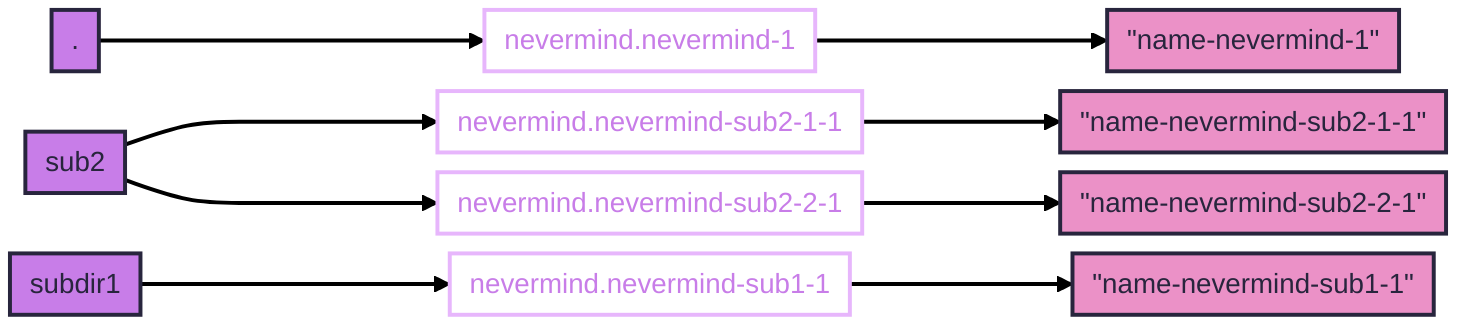 ---
config:
  theme: redux
  flowchart:
    diagramPadding: 5
    padding: 5
    nodeSpacing: 10
    wrappingWidth: 700
---
flowchart LR
  classDef tf-path fill:#c87de8
  classDef tf-resource stroke:#e7b6fc,color:#c87de8,text-align:left
  classDef tf-int-mod fill:#e7b6fc,text-align:left
  classDef tf-ext-mod fill:#7da8e8,text-align:left
  classDef tf-name fill:#eb91c7
  p_root["."]:::tf-path
  p_root ----> r_root__nevermind1["nevermind.nevermind-1"]:::tf-resource
  r_root__nevermind1 ---> n_root__nevermind1_n["#34;name-nevermind-1#34;"]:::tf-name
  p_sub2["sub2"]:::tf-path
  p_sub2 ----> r_sub2__nevermindsub211["nevermind.nevermind-sub2-1-1"]:::tf-resource
  r_sub2__nevermindsub211 ---> n_sub2__nevermindsub211_n["#34;name-nevermind-sub2-1-1#34;"]:::tf-name
  p_sub2 ----> r_sub2__nevermindsub221["nevermind.nevermind-sub2-2-1"]:::tf-resource
  r_sub2__nevermindsub221 ---> n_sub2__nevermindsub221_n["#34;name-nevermind-sub2-2-1#34;"]:::tf-name
  p_subdir1["subdir1"]:::tf-path
  p_subdir1 ----> r_subdir1__nevermindsub11["nevermind.nevermind-sub1-1"]:::tf-resource
  r_subdir1__nevermindsub11 ---> n_subdir1__nevermindsub11_n["#34;name-nevermind-sub1-1#34;"]:::tf-name